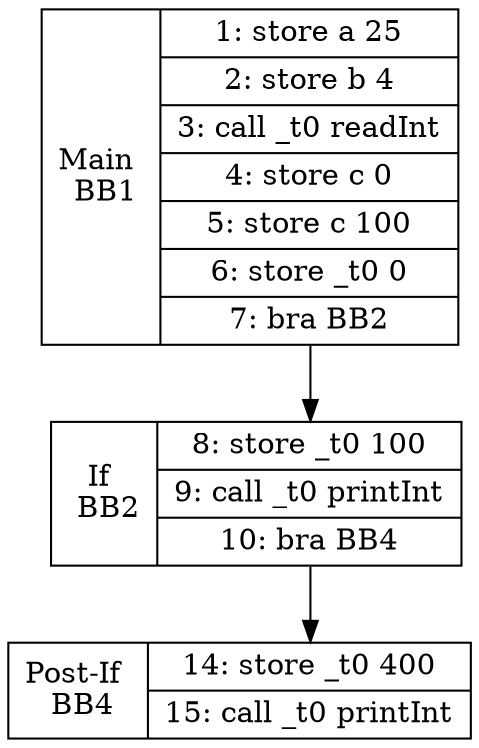 digraph G {
bb1 [shape=record, label="<B> Main \n BB1 | {<entry>
	1: store a 25
|	2: store b 4
|	3: call _t0 readInt
|	4: store c 0
|	5: store c 100
|	6: store _t0 0
|<exit>	7: bra BB2
}"];
bb1:exit -> bb2:entry
bb2 [shape=record, label="<B> If \n BB2 | {<entry>
	8: store _t0 100
|	9: call _t0 printInt
|<exit>	10: bra BB4
}"];
bb2:exit -> bb4:entry
bb4 [shape=record, label="<B> Post-If \n BB4 | {<entry>
	14: store _t0 400
|<exit>	15: call _t0 printInt
}"];
}

